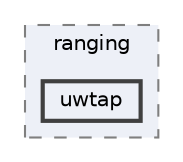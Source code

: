 digraph "uwtap"
{
 // LATEX_PDF_SIZE
  bgcolor="transparent";
  edge [fontname=Helvetica,fontsize=10,labelfontname=Helvetica,labelfontsize=10];
  node [fontname=Helvetica,fontsize=10,shape=box,height=0.2,width=0.4];
  compound=true
  subgraph clusterdir_55b7040d4f040302b9e84bdc394c86d4 {
    graph [ bgcolor="#edf0f7", pencolor="grey50", label="ranging", fontname=Helvetica,fontsize=10 style="filled,dashed", URL="dir_55b7040d4f040302b9e84bdc394c86d4.html",tooltip=""]
  dir_99ae95bb79ac8293047ccfc5c60bf0eb [label="uwtap", fillcolor="#edf0f7", color="grey25", style="filled,bold", URL="dir_99ae95bb79ac8293047ccfc5c60bf0eb.html",tooltip=""];
  }
}
